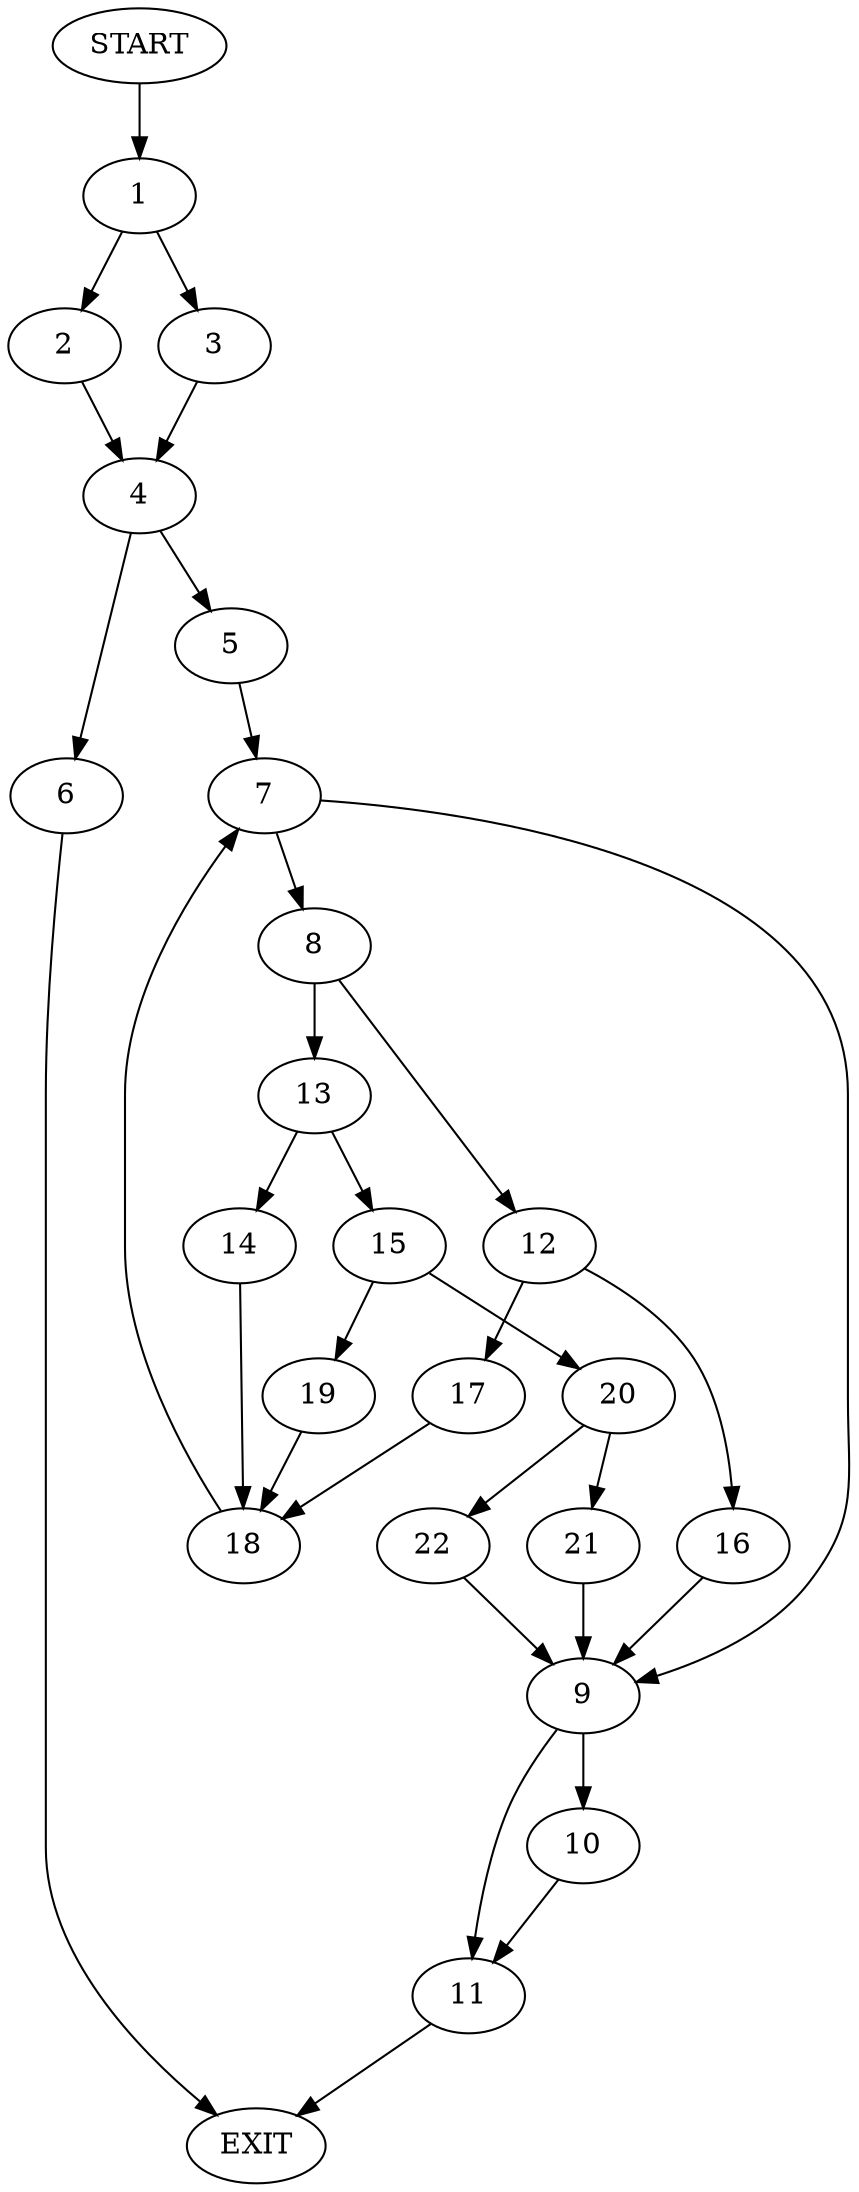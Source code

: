 digraph {
0 [label="START"]
23 [label="EXIT"]
0 -> 1
1 -> 2
1 -> 3
3 -> 4
2 -> 4
4 -> 5
4 -> 6
6 -> 23
5 -> 7
7 -> 8
7 -> 9
9 -> 10
9 -> 11
8 -> 12
8 -> 13
13 -> 14
13 -> 15
12 -> 16
12 -> 17
14 -> 18
15 -> 19
15 -> 20
20 -> 21
20 -> 22
19 -> 18
22 -> 9
21 -> 9
18 -> 7
17 -> 18
16 -> 9
10 -> 11
11 -> 23
}
